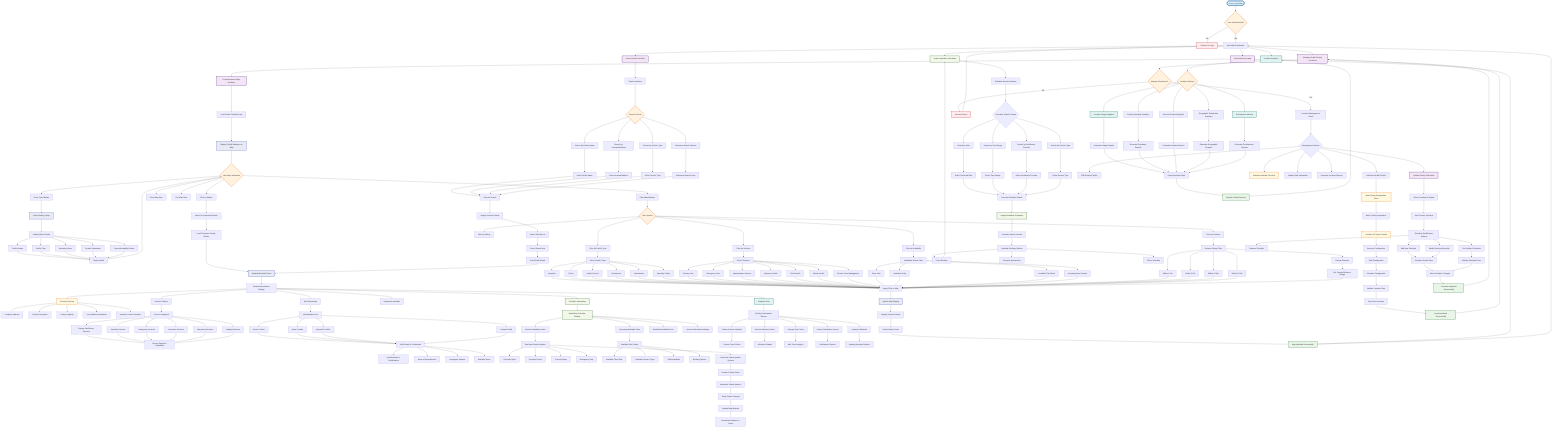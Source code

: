 ﻿flowchart TD
    %% ========================================
    %% SPOT MAP & LOCATION SERVICES FLOWCHART
    %% ========================================
    
    Start([Access Spot Map]) --> MapAuth{User Authenticated?}
    MapAuth -->|No| LoginRequired[Redirect to Login]
    MapAuth -->|Yes| MapDashboard[Spot Map Dashboard]
    
    %% Dashboard Options
    MapDashboard --> ViewMap[View Interactive Map]
    MapDashboard --> ManageLocations[Manage Health Facility Locations]
    MapDashboard --> SearchLocations[Search Health Facilities]
    MapDashboard --> ScheduleSearch[Search Available Schedules]
    MapDashboard --> LocationAnalytics[Location Analytics]
    
    %% View Interactive Map
    ViewMap --> LoadMapInterface[Load Interactive Map Interface]
    LoadMapInterface --> LoadHealthFacilities[Load Health Facilities Data]
    LoadHealthFacilities --> DisplayMapMarkers[Display Facility Markers on Map]
    
    DisplayMapMarkers --> UserInteraction{User Map Interaction}
    UserInteraction --> HoverMarker[Hover Over Marker]
    UserInteraction --> ClickMarker[Click on Marker]
    UserInteraction --> ZoomMap[Zoom Map Area]
    UserInteraction --> PanMap[Pan Map View]
    UserInteraction --> FilterMarkers[Filter Map Markers]
    
    %% Tooltip Display (Minor Details)
    HoverMarker --> ShowTooltip[Show Facility Tooltip]
    ShowTooltip --> TooltipContent[Display Minor Details]
    TooltipContent --> FacilityName[Facility Name]
    TooltipContent --> FacilityType[Facility Type]
    TooltipContent --> OperatingHours[Operating Hours]
    TooltipContent --> ContactInfo[Contact Information]
    TooltipContent --> AvailabilityStatus[Current Availability Status]
    
    FacilityName --> TooltipVisible[Tooltip Visible]
    FacilityType --> TooltipVisible
    OperatingHours --> TooltipVisible
    ContactInfo --> TooltipVisible
    AvailabilityStatus --> TooltipVisible
    
    %% Expanded Details Selection
    ClickMarker --> SelectForExpansion[Select for Expanded Details]
    SelectForExpansion --> LoadFacilityDetails[Load Complete Facility Details]
    LoadFacilityDetails --> ExpandedDetailsPanel[Expanded Details Panel]
    
    ExpandedDetailsPanel --> DetailedInformation[Detailed Information Display]
    DetailedInformation --> FacilityOverview[Facility Overview]
    DetailedInformation --> ServicesOffered[Services Offered]
    DetailedInformation --> StaffInformation[Staff Information]
    DetailedInformation --> EquipmentAvailable[Equipment Available]
    DetailedInformation --> ScheduleInformation[Schedule Information]
    DetailedInformation --> AnalyticsData[Analytics Data]
    
    %% Facility Overview Section
    FacilityOverview --> FacilityAddress[Complete Address]
    FacilityOverview --> FacilityDescription[Facility Description]
    FacilityOverview --> FacilityCapacity[Facility Capacity]
    FacilityOverview --> AccreditationInfo[Accreditation Information]
    FacilityOverview --> InsuranceAccepted[Insurance Plans Accepted]
    
    %% Services Offered Section
    ServicesOffered --> ServiceCategories[Service Categories]
    ServiceCategories --> PrimaryHealthcare[Primary Healthcare Services]
    ServiceCategories --> SpecialtyServices[Specialty Services]
    ServiceCategories --> EmergencyServices[Emergency Services]
    ServiceCategories --> PreventiveServices[Preventive Services]
    ServiceCategories --> LaboratoryServices[Laboratory Services]
    ServiceCategories --> ImagingServices[Imaging Services]
    
    PrimaryHealthcare --> ServiceDetails[Service Details & Availability]
    SpecialtyServices --> ServiceDetails
    EmergencyServices --> ServiceDetails
    PreventiveServices --> ServiceDetails
    LaboratoryServices --> ServiceDetails
    ImagingServices --> ServiceDetails
    
    %% Staff Information Section
    StaffInformation --> StaffList[Staff Members List]
    StaffList --> DoctorProfiles[Doctor Profiles]
    StaffList --> NurseProfiles[Nurse Profiles]
    StaffList --> SpecialistProfiles[Specialist Profiles]
    StaffList --> TechnicalStaff[Technical Staff]
    
    DoctorProfiles --> StaffDetails[Staff Details & Credentials]
    NurseProfiles --> StaffDetails
    SpecialistProfiles --> StaffDetails
    TechnicalStaff --> StaffDetails
    
    StaffDetails --> Qualifications[Qualifications & Certifications]
    StaffDetails --> Specializations[Areas of Specialization]
    StaffDetails --> Languages[Languages Spoken]
    StaffDetails --> AvailableHours[Available Hours]
    
    %% Availability Schedule Section
    ScheduleInformation --> AvailabilityCalendar[Availability Calendar Display]
    AvailabilityCalendar --> CurrentAvailability[Current Availability Status]
    AvailabilityCalendar --> UpcomingSlots[Upcoming Available Slots]
    AvailabilityCalendar --> BookedSlots[Booked/Unavailable Slots]
    AvailabilityCalendar --> SpecialSchedules[Special Schedules/Holidays]
    
    CurrentAvailability --> RealTimeStatus[Real-time Status Updates]
    RealTimeStatus --> OpenStatus[Currently Open]
    RealTimeStatus --> ClosedStatus[Currently Closed]
    RealTimeStatus --> BusyStatus[Currently Busy]
    RealTimeStatus --> EmergencyOnlyStatus[Emergency Only]
    
    UpcomingSlots --> SlotDetails[Available Slot Details]
    SlotDetails --> TimeSlots[Available Time Slots]
    SlotDetails --> ServiceTypes[Available Service Types]
    SlotDetails --> StaffAvailability[Staff Availability]
    SlotDetails --> BookingOptions[Booking Options]
    
    %% Analytics Data Section
    AnalyticsData --> FacilityMetrics[Facility Performance Metrics]
    FacilityMetrics --> PatientVolume[Patient Volume Statistics]
    FacilityMetrics --> ServiceUtilization[Service Utilization Rates]
    FacilityMetrics --> WaitTimes[Average Wait Times]
    FacilityMetrics --> PatientSatisfaction[Patient Satisfaction Scores]
    FacilityMetrics --> CapacityUtilization[Capacity Utilization]
    
    PatientVolume --> VolumeCharts[Volume Trend Charts]
    ServiceUtilization --> UtilizationGraphs[Utilization Graphs]
    WaitTimes --> WaitTimeAnalytics[Wait Time Analytics]
    PatientSatisfaction --> SatisfactionReports[Satisfaction Reports]
    CapacityUtilization --> CapacityReports[Capacity Analysis Reports]
    
    %% Map Filtering Options
    FilterMarkers --> FilterOptions{Filter Options}
    FilterOptions --> FilterByType[Filter by Facility Type]
    FilterOptions --> FilterByServices[Filter by Services]
    FilterOptions --> FilterByAvailability[Filter by Availability]
    FilterOptions --> FilterByDistance[Filter by Distance]
    FilterOptions --> FilterByRating[Filter by Rating]
    
    FilterByType --> FacilityTypeFilter[Select Facility Types]
    FacilityTypeFilter --> Hospital[Hospitals]
    FacilityTypeFilter --> Clinic[Clinics]
    FacilityTypeFilter --> HealthCenter[Health Centers]
    FacilityTypeFilter --> Pharmacy[Pharmacies]
    FacilityTypeFilter --> Laboratory[Laboratories]
    FacilityTypeFilter --> SpecialtyClinics[Specialty Clinics]
    
    Hospital --> ApplyFilter[Apply Filter to Map]
    Clinic --> ApplyFilter
    HealthCenter --> ApplyFilter
    Pharmacy --> ApplyFilter
    Laboratory --> ApplyFilter
    SpecialtyClinics --> ApplyFilter
    
    FilterByServices --> ServiceFilter[Select Services]
    ServiceFilter --> PrimaryCare[Primary Care]
    ServiceFilter --> EmergencyCare[Emergency Care]
    ServiceFilter --> Immunization[Immunization Services]
    ServiceFilter --> WomenHealth[Women's Health]
    ServiceFilter --> ChildHealth[Child Health]
    ServiceFilter --> MentalHealth[Mental Health]
    ServiceFilter --> ChronicCare[Chronic Care Management]
    
    PrimaryCare --> ApplyFilter
    EmergencyCare --> ApplyFilter
    Immunization --> ApplyFilter
    WomenHealth --> ApplyFilter
    ChildHealth --> ApplyFilter
    MentalHealth --> ApplyFilter
    ChronicCare --> ApplyFilter
    
    FilterByAvailability --> AvailabilityFilter[Availability Status Filter]
    AvailabilityFilter --> OpenNow[Open Now]
    AvailabilityFilter --> AvailableToday[Available Today]
    AvailabilityFilter --> AvailableThisWeek[Available This Week]
    AvailabilityFilter --> AcceptingNewPatients[Accepting New Patients]
    
    OpenNow --> ApplyFilter
    AvailableToday --> ApplyFilter
    AvailableThisWeek --> ApplyFilter
    AcceptingNewPatients --> ApplyFilter
    
    FilterByDistance --> DistanceFilter[Distance Range Filter]
    DistanceFilter --> Within1KM[Within 1 KM]
    DistanceFilter --> Within5KM[Within 5 KM]
    DistanceFilter --> Within10KM[Within 10 KM]
    DistanceFilter --> Within25KM[Within 25 KM]
    DistanceFilter --> CustomDistance[Custom Distance]
    
    Within1KM --> ApplyFilter
    Within5KM --> ApplyFilter
    Within10KM --> ApplyFilter
    Within25KM --> ApplyFilter
    CustomDistance --> SetCustomDistance[Set Custom Distance Range]
    SetCustomDistance --> ApplyFilter
    
    ApplyFilter --> UpdateMapDisplay[Update Map Display]
    UpdateMapDisplay --> FilteredResults[Display Filtered Results]
    FilteredResults --> ResultsCount[Show Results Count]
    ResultsCount --> MapUpdated[Map Updated Successfully]
    
    %% Search Health Facilities
    SearchLocations --> SearchInterface[Search Interface]
    SearchInterface --> SearchCriteria{Search Criteria}
    SearchCriteria --> SearchByName[Search by Facility Name]
    SearchCriteria --> SearchByLocation[Search by Location/Address]
    SearchCriteria --> SearchByService[Search by Service Type]
    SearchCriteria --> AdvancedSearch[Advanced Search Options]
    
    SearchByName --> EnterFacilityName[Enter Facility Name]
    SearchByLocation --> EnterLocation[Enter Location/Address]
    SearchByService --> SelectService[Select Service Type]
    AdvancedSearch --> AdvancedSearchForm[Advanced Search Form]
    
    EnterFacilityName --> ExecuteSearch[Execute Search]
    EnterLocation --> ExecuteSearch
    SelectService --> ExecuteSearch
    AdvancedSearchForm --> ExecuteSearch
    
    ExecuteSearch --> SearchResults[Display Search Results]
    SearchResults --> ResultsList[Search Results List]
    ResultsList --> ResultItem[Select Result Item]
    ResultItem --> ViewResultDetails[View Result Details]
    ViewResultDetails --> ExpandedDetailsPanel
    
    %% Schedule Search Functionality
    ScheduleSearch --> ScheduleSearchInterface[Schedule Search Interface]
    ScheduleSearchInterface --> SearchScheduleCriteria{Schedule Search Criteria}
    SearchScheduleCriteria --> SearchByDate[Search by Date]
    SearchScheduleCriteria --> SearchByTimeRange[Search by Time Range]
    SearchScheduleCriteria --> SearchByProvider[Search by Healthcare Provider]
    SearchScheduleCriteria --> SearchByServiceType[Search by Service Type]
    
    SearchByDate --> SelectDate[Select Preferred Date]
    SearchByTimeRange --> SelectTimeRange[Select Time Range]
    SearchByProvider --> SelectProvider[Select Healthcare Provider]
    SearchByServiceType --> SelectServiceType[Select Service Type]
    
    SelectDate --> ExecuteScheduleSearch[Execute Schedule Search]
    SelectTimeRange --> ExecuteScheduleSearch
    SelectProvider --> ExecuteScheduleSearch
    SelectServiceType --> ExecuteScheduleSearch
    
    ExecuteScheduleSearch --> AvailableSchedules[Display Available Schedules]
    AvailableSchedules --> ScheduleResults[Schedule Search Results]
    ScheduleResults --> BookingOptions2[Available Booking Options]
    BookingOptions2 --> DirectBooking[Direct Booking]
    BookingOptions2 --> RequestAppointment[Request Appointment]
    BookingOptions2 --> CallToSchedule[Call to Schedule]
    
    %% Manage Locations (Admin/Staff)
    ManageLocations --> CheckManagePermissions{Manage Permission?}
    CheckManagePermissions -->|No| AccessDenied[Access Denied]
    CheckManagePermissions -->|Yes| LocationManagement[Location Management Panel]
    
    LocationManagement --> ManagementOptions{Management Options}
    ManagementOptions --> AddNewLocation[Add New Health Facility]
    ManagementOptions --> EditExistingLocation[Edit Existing Facility]
    ManagementOptions --> UpdateSchedules[Update Facility Schedules]
    ManagementOptions --> ManageServices[Manage Available Services]
    ManagementOptions --> UpdateStaffInfo[Update Staff Information]
    ManagementOptions --> LocationReports[Generate Location Reports]
    
    %% Add New Location
    AddNewLocation --> NewLocationForm[New Facility Registration Form]
    NewLocationForm --> BasicFacilityInfo[Basic Facility Information]
    BasicFacilityInfo --> LocationDetails[Location & Contact Details]
    LocationDetails --> ServicesConfiguration[Services Configuration]
    ServicesConfiguration --> StaffConfiguration[Staff Configuration]
    StaffConfiguration --> ScheduleConfiguration[Schedule Configuration]
    ScheduleConfiguration --> ValidateLocationData[Validate Location Data]
    ValidateLocationData --> SaveNewLocation[Save New Location]
    SaveNewLocation --> LocationAdded[Location Added Successfully]
    
    %% Update Schedules
    UpdateSchedules --> SelectLocationToUpdate[Select Location to Update]
    SelectLocationToUpdate --> CurrentScheduleView[View Current Schedule]
    CurrentScheduleView --> ScheduleModification[Schedule Modification Options]
    ScheduleModification --> AddNewSchedule[Add New Schedule]
    ScheduleModification --> ModifyExistingSchedule[Modify Existing Schedule]
    ScheduleModification --> RemoveSchedule[Remove Schedule]
    ScheduleModification --> SetHolidays[Set Holiday Schedules]
    
    AddNewSchedule --> ScheduleDetailsForm[Schedule Details Form]
    ModifyExistingSchedule --> ScheduleDetailsForm
    SetHolidays --> HolidayScheduleForm[Holiday Schedule Form]
    
    ScheduleDetailsForm --> SaveScheduleChanges[Save Schedule Changes]
    HolidayScheduleForm --> SaveScheduleChanges
    SaveScheduleChanges --> ScheduleUpdated[Schedule Updated Successfully]
    
    %% Location Analytics
    LocationAnalytics --> AnalyticsOptions{Analytics Options}
    AnalyticsOptions --> UsageAnalytics[Location Usage Analytics]
    AnalyticsOptions --> PopularityAnalytics[Facility Popularity Analytics]
    AnalyticsOptions --> ServiceDemand[Service Demand Analytics]
    AnalyticsOptions --> GeographicAnalytics[Geographic Distribution Analytics]
    AnalyticsOptions --> PerformanceMetrics[Performance Metrics]
    
    UsageAnalytics --> UsageReports[Generate Usage Reports]
    PopularityAnalytics --> PopularityReports[Generate Popularity Reports]
    ServiceDemand --> DemandReports[Generate Demand Reports]
    GeographicAnalytics --> GeographicReports[Generate Geographic Reports]
    PerformanceMetrics --> PerformanceReports[Generate Performance Reports]
    
    UsageReports --> ExportAnalytics[Export Analytics Data]
    PopularityReports --> ExportAnalytics
    DemandReports --> ExportAnalytics
    GeographicReports --> ExportAnalytics
    PerformanceReports --> ExportAnalytics
    
    ExportAnalytics --> AnalyticsExported[Analytics Data Exported]
    
    %% Real-time Updates
    RealTimeStatus --> StatusUpdateSystem[Real-time Status Update System]
    StatusUpdateSystem --> MonitorFacilityStatus[Monitor Facility Status]
    MonitorFacilityStatus --> AutoStatusUpdates[Automatic Status Updates]
    AutoStatusUpdates --> NotifyStatusChanges[Notify Status Changes]
    NotifyStatusChanges --> UpdateMapMarkers[Update Map Markers]
    UpdateMapMarkers --> BroadcastUpdates[Broadcast Updates to Users]
    
    %% Return Paths
    TooltipVisible --> UserInteraction
    MapUpdated --> ViewMap
    DirectBooking --> ScheduleSearch
    LocationAdded --> ManageLocations
    ScheduleUpdated --> ManageLocations
    AnalyticsExported --> LocationAnalytics
    AccessDenied --> MapDashboard
    MapUpdated --> MapDashboard
    
    %% Styling
    classDef startEnd fill:#e1f5fe,stroke:#01579b,stroke-width:2px
    classDef process fill:#f3e5f5,stroke:#4a148c,stroke-width:2px
    classDef decision fill:#fff3e0,stroke:#e65100,stroke-width:2px
    classDef success fill:#e8f5e8,stroke:#2e7d32,stroke-width:2px
    classDef error fill:#ffebee,stroke:#c62828,stroke-width:2px
    classDef analytics fill:#e0f2f1,stroke:#00695c,stroke-width:2px
    classDef map fill:#e8eaf6,stroke:#3f51b5,stroke-width:2px
    classDef schedule fill:#f1f8e9,stroke:#33691e,stroke-width:2px
    classDef location fill:#fff8e1,stroke:#f57f17,stroke-width:2px
    
    class Start,LocationAdded,ScheduleUpdated,AnalyticsExported startEnd
    class ViewMap,LoadMapInterface,SearchLocations,ManageLocations,UpdateSchedules process
    class MapAuth,UserInteraction,FilterOptions,SearchCriteria,CheckManagePermissions,AnalyticsOptions decision
    class LocationAdded,ScheduleUpdated,MapUpdated,AnalyticsExported success
    class AccessDenied,LoginRequired error
    class AnalyticsData,LocationAnalytics,UsageAnalytics,PerformanceMetrics analytics
    class DisplayMapMarkers,ShowTooltip,ExpandedDetailsPanel,UpdateMapDisplay map
    class ScheduleInformation,AvailabilityCalendar,ScheduleSearch,AvailableSchedules schedule
    class FacilityOverview,LocationDetails,ManageServices,NewLocationForm location